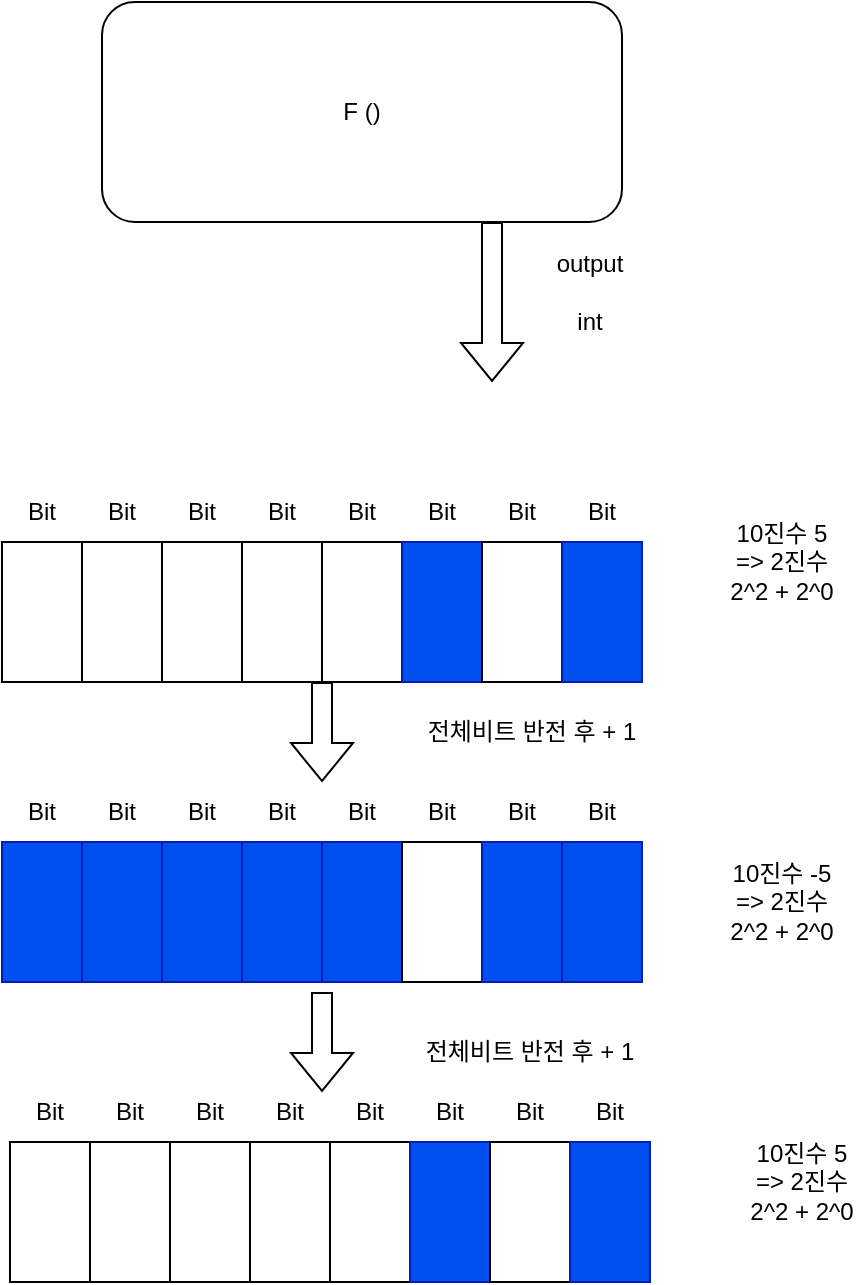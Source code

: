 <mxfile version="17.1.2" type="device"><diagram id="C5RBs43oDa-KdzZeNtuy" name="Page-1"><mxGraphModel dx="1303" dy="780" grid="1" gridSize="10" guides="1" tooltips="1" connect="1" arrows="1" fold="1" page="1" pageScale="1" pageWidth="827" pageHeight="1169" math="0" shadow="0"><root><mxCell id="WIyWlLk6GJQsqaUBKTNV-0"/><mxCell id="WIyWlLk6GJQsqaUBKTNV-1" parent="WIyWlLk6GJQsqaUBKTNV-0"/><mxCell id="WIyWlLk6GJQsqaUBKTNV-3" value="F ()" style="rounded=1;whiteSpace=wrap;html=1;fontSize=12;glass=0;strokeWidth=1;shadow=0;" parent="WIyWlLk6GJQsqaUBKTNV-1" vertex="1"><mxGeometry x="170" y="90" width="260" height="110" as="geometry"/></mxCell><mxCell id="F5d8NwFMjBPuNIODeZf6-2" value="" style="shape=flexArrow;endArrow=classic;html=1;rounded=0;exitX=0.75;exitY=1;exitDx=0;exitDy=0;" edge="1" parent="WIyWlLk6GJQsqaUBKTNV-1" source="WIyWlLk6GJQsqaUBKTNV-3"><mxGeometry width="50" height="50" relative="1" as="geometry"><mxPoint x="370" y="250" as="sourcePoint"/><mxPoint x="365" y="280" as="targetPoint"/></mxGeometry></mxCell><mxCell id="F5d8NwFMjBPuNIODeZf6-3" value="output&lt;br&gt;&lt;br&gt;int" style="text;html=1;strokeColor=none;fillColor=none;align=center;verticalAlign=middle;whiteSpace=wrap;rounded=0;" vertex="1" parent="WIyWlLk6GJQsqaUBKTNV-1"><mxGeometry x="384" y="220" width="60" height="30" as="geometry"/></mxCell><mxCell id="F5d8NwFMjBPuNIODeZf6-4" value="" style="rounded=0;whiteSpace=wrap;html=1;" vertex="1" parent="WIyWlLk6GJQsqaUBKTNV-1"><mxGeometry x="120" y="360" width="40" height="70" as="geometry"/></mxCell><mxCell id="F5d8NwFMjBPuNIODeZf6-5" value="Bit" style="text;html=1;strokeColor=none;fillColor=none;align=center;verticalAlign=middle;whiteSpace=wrap;rounded=0;" vertex="1" parent="WIyWlLk6GJQsqaUBKTNV-1"><mxGeometry x="120" y="330" width="40" height="30" as="geometry"/></mxCell><mxCell id="F5d8NwFMjBPuNIODeZf6-6" value="" style="rounded=0;whiteSpace=wrap;html=1;" vertex="1" parent="WIyWlLk6GJQsqaUBKTNV-1"><mxGeometry x="160" y="360" width="40" height="70" as="geometry"/></mxCell><mxCell id="F5d8NwFMjBPuNIODeZf6-7" value="Bit" style="text;html=1;strokeColor=none;fillColor=none;align=center;verticalAlign=middle;whiteSpace=wrap;rounded=0;" vertex="1" parent="WIyWlLk6GJQsqaUBKTNV-1"><mxGeometry x="160" y="330" width="40" height="30" as="geometry"/></mxCell><mxCell id="F5d8NwFMjBPuNIODeZf6-8" value="" style="rounded=0;whiteSpace=wrap;html=1;" vertex="1" parent="WIyWlLk6GJQsqaUBKTNV-1"><mxGeometry x="200" y="360" width="40" height="70" as="geometry"/></mxCell><mxCell id="F5d8NwFMjBPuNIODeZf6-9" value="Bit" style="text;html=1;strokeColor=none;fillColor=none;align=center;verticalAlign=middle;whiteSpace=wrap;rounded=0;" vertex="1" parent="WIyWlLk6GJQsqaUBKTNV-1"><mxGeometry x="200" y="330" width="40" height="30" as="geometry"/></mxCell><mxCell id="F5d8NwFMjBPuNIODeZf6-10" value="" style="rounded=0;whiteSpace=wrap;html=1;" vertex="1" parent="WIyWlLk6GJQsqaUBKTNV-1"><mxGeometry x="240" y="360" width="40" height="70" as="geometry"/></mxCell><mxCell id="F5d8NwFMjBPuNIODeZf6-11" value="Bit" style="text;html=1;strokeColor=none;fillColor=none;align=center;verticalAlign=middle;whiteSpace=wrap;rounded=0;" vertex="1" parent="WIyWlLk6GJQsqaUBKTNV-1"><mxGeometry x="240" y="330" width="40" height="30" as="geometry"/></mxCell><mxCell id="F5d8NwFMjBPuNIODeZf6-12" value="" style="rounded=0;whiteSpace=wrap;html=1;" vertex="1" parent="WIyWlLk6GJQsqaUBKTNV-1"><mxGeometry x="280" y="360" width="40" height="70" as="geometry"/></mxCell><mxCell id="F5d8NwFMjBPuNIODeZf6-13" value="Bit" style="text;html=1;strokeColor=none;fillColor=none;align=center;verticalAlign=middle;whiteSpace=wrap;rounded=0;" vertex="1" parent="WIyWlLk6GJQsqaUBKTNV-1"><mxGeometry x="280" y="330" width="40" height="30" as="geometry"/></mxCell><mxCell id="F5d8NwFMjBPuNIODeZf6-14" value="" style="rounded=0;whiteSpace=wrap;html=1;fillColor=#0050ef;fontColor=#ffffff;strokeColor=#001DBC;" vertex="1" parent="WIyWlLk6GJQsqaUBKTNV-1"><mxGeometry x="320" y="360" width="40" height="70" as="geometry"/></mxCell><mxCell id="F5d8NwFMjBPuNIODeZf6-15" value="Bit" style="text;html=1;strokeColor=none;fillColor=none;align=center;verticalAlign=middle;whiteSpace=wrap;rounded=0;" vertex="1" parent="WIyWlLk6GJQsqaUBKTNV-1"><mxGeometry x="320" y="330" width="40" height="30" as="geometry"/></mxCell><mxCell id="F5d8NwFMjBPuNIODeZf6-16" value="" style="rounded=0;whiteSpace=wrap;html=1;" vertex="1" parent="WIyWlLk6GJQsqaUBKTNV-1"><mxGeometry x="360" y="360" width="40" height="70" as="geometry"/></mxCell><mxCell id="F5d8NwFMjBPuNIODeZf6-17" value="Bit" style="text;html=1;strokeColor=none;fillColor=none;align=center;verticalAlign=middle;whiteSpace=wrap;rounded=0;" vertex="1" parent="WIyWlLk6GJQsqaUBKTNV-1"><mxGeometry x="360" y="330" width="40" height="30" as="geometry"/></mxCell><mxCell id="F5d8NwFMjBPuNIODeZf6-18" value="" style="rounded=0;whiteSpace=wrap;html=1;fillColor=#0050ef;fontColor=#ffffff;strokeColor=#001DBC;" vertex="1" parent="WIyWlLk6GJQsqaUBKTNV-1"><mxGeometry x="400" y="360" width="40" height="70" as="geometry"/></mxCell><mxCell id="F5d8NwFMjBPuNIODeZf6-19" value="Bit" style="text;html=1;strokeColor=none;fillColor=none;align=center;verticalAlign=middle;whiteSpace=wrap;rounded=0;" vertex="1" parent="WIyWlLk6GJQsqaUBKTNV-1"><mxGeometry x="400" y="330" width="40" height="30" as="geometry"/></mxCell><mxCell id="F5d8NwFMjBPuNIODeZf6-20" value="10진수 5&lt;br&gt;=&amp;gt; 2진수&lt;br&gt;2^2 + 2^0" style="text;html=1;strokeColor=none;fillColor=none;align=center;verticalAlign=middle;whiteSpace=wrap;rounded=0;" vertex="1" parent="WIyWlLk6GJQsqaUBKTNV-1"><mxGeometry x="480" y="340" width="60" height="60" as="geometry"/></mxCell><mxCell id="F5d8NwFMjBPuNIODeZf6-21" value="10진수 -5&lt;br&gt;=&amp;gt; 2진수&lt;br&gt;2^2 + 2^0" style="text;html=1;strokeColor=none;fillColor=none;align=center;verticalAlign=middle;whiteSpace=wrap;rounded=0;" vertex="1" parent="WIyWlLk6GJQsqaUBKTNV-1"><mxGeometry x="480" y="510" width="60" height="60" as="geometry"/></mxCell><mxCell id="F5d8NwFMjBPuNIODeZf6-22" value="" style="rounded=0;whiteSpace=wrap;html=1;fillColor=#0050ef;fontColor=#ffffff;strokeColor=#001DBC;" vertex="1" parent="WIyWlLk6GJQsqaUBKTNV-1"><mxGeometry x="120" y="510" width="40" height="70" as="geometry"/></mxCell><mxCell id="F5d8NwFMjBPuNIODeZf6-23" value="Bit" style="text;html=1;strokeColor=none;fillColor=none;align=center;verticalAlign=middle;whiteSpace=wrap;rounded=0;" vertex="1" parent="WIyWlLk6GJQsqaUBKTNV-1"><mxGeometry x="120" y="480" width="40" height="30" as="geometry"/></mxCell><mxCell id="F5d8NwFMjBPuNIODeZf6-24" value="" style="rounded=0;whiteSpace=wrap;html=1;fillColor=#0050ef;fontColor=#ffffff;strokeColor=#001DBC;" vertex="1" parent="WIyWlLk6GJQsqaUBKTNV-1"><mxGeometry x="160" y="510" width="40" height="70" as="geometry"/></mxCell><mxCell id="F5d8NwFMjBPuNIODeZf6-25" value="Bit" style="text;html=1;strokeColor=none;fillColor=none;align=center;verticalAlign=middle;whiteSpace=wrap;rounded=0;" vertex="1" parent="WIyWlLk6GJQsqaUBKTNV-1"><mxGeometry x="160" y="480" width="40" height="30" as="geometry"/></mxCell><mxCell id="F5d8NwFMjBPuNIODeZf6-26" value="" style="rounded=0;whiteSpace=wrap;html=1;fillColor=#0050ef;fontColor=#ffffff;strokeColor=#001DBC;" vertex="1" parent="WIyWlLk6GJQsqaUBKTNV-1"><mxGeometry x="200" y="510" width="40" height="70" as="geometry"/></mxCell><mxCell id="F5d8NwFMjBPuNIODeZf6-27" value="Bit" style="text;html=1;strokeColor=none;fillColor=none;align=center;verticalAlign=middle;whiteSpace=wrap;rounded=0;" vertex="1" parent="WIyWlLk6GJQsqaUBKTNV-1"><mxGeometry x="200" y="480" width="40" height="30" as="geometry"/></mxCell><mxCell id="F5d8NwFMjBPuNIODeZf6-28" value="" style="rounded=0;whiteSpace=wrap;html=1;fillColor=#0050ef;fontColor=#ffffff;strokeColor=#001DBC;" vertex="1" parent="WIyWlLk6GJQsqaUBKTNV-1"><mxGeometry x="240" y="510" width="40" height="70" as="geometry"/></mxCell><mxCell id="F5d8NwFMjBPuNIODeZf6-29" value="Bit" style="text;html=1;strokeColor=none;fillColor=none;align=center;verticalAlign=middle;whiteSpace=wrap;rounded=0;" vertex="1" parent="WIyWlLk6GJQsqaUBKTNV-1"><mxGeometry x="240" y="480" width="40" height="30" as="geometry"/></mxCell><mxCell id="F5d8NwFMjBPuNIODeZf6-30" value="" style="rounded=0;whiteSpace=wrap;html=1;fillColor=#0050ef;fontColor=#ffffff;strokeColor=#001DBC;" vertex="1" parent="WIyWlLk6GJQsqaUBKTNV-1"><mxGeometry x="280" y="510" width="40" height="70" as="geometry"/></mxCell><mxCell id="F5d8NwFMjBPuNIODeZf6-31" value="Bit" style="text;html=1;strokeColor=none;fillColor=none;align=center;verticalAlign=middle;whiteSpace=wrap;rounded=0;" vertex="1" parent="WIyWlLk6GJQsqaUBKTNV-1"><mxGeometry x="280" y="480" width="40" height="30" as="geometry"/></mxCell><mxCell id="F5d8NwFMjBPuNIODeZf6-32" value="" style="rounded=0;whiteSpace=wrap;html=1;" vertex="1" parent="WIyWlLk6GJQsqaUBKTNV-1"><mxGeometry x="320" y="510" width="40" height="70" as="geometry"/></mxCell><mxCell id="F5d8NwFMjBPuNIODeZf6-33" value="Bit" style="text;html=1;strokeColor=none;fillColor=none;align=center;verticalAlign=middle;whiteSpace=wrap;rounded=0;" vertex="1" parent="WIyWlLk6GJQsqaUBKTNV-1"><mxGeometry x="320" y="480" width="40" height="30" as="geometry"/></mxCell><mxCell id="F5d8NwFMjBPuNIODeZf6-34" value="" style="rounded=0;whiteSpace=wrap;html=1;fillColor=#0050ef;fontColor=#ffffff;strokeColor=#001DBC;" vertex="1" parent="WIyWlLk6GJQsqaUBKTNV-1"><mxGeometry x="360" y="510" width="40" height="70" as="geometry"/></mxCell><mxCell id="F5d8NwFMjBPuNIODeZf6-35" value="Bit" style="text;html=1;strokeColor=none;fillColor=none;align=center;verticalAlign=middle;whiteSpace=wrap;rounded=0;" vertex="1" parent="WIyWlLk6GJQsqaUBKTNV-1"><mxGeometry x="360" y="480" width="40" height="30" as="geometry"/></mxCell><mxCell id="F5d8NwFMjBPuNIODeZf6-36" value="" style="rounded=0;whiteSpace=wrap;html=1;fillColor=#0050ef;fontColor=#ffffff;strokeColor=#001DBC;" vertex="1" parent="WIyWlLk6GJQsqaUBKTNV-1"><mxGeometry x="400" y="510" width="40" height="70" as="geometry"/></mxCell><mxCell id="F5d8NwFMjBPuNIODeZf6-37" value="Bit" style="text;html=1;strokeColor=none;fillColor=none;align=center;verticalAlign=middle;whiteSpace=wrap;rounded=0;" vertex="1" parent="WIyWlLk6GJQsqaUBKTNV-1"><mxGeometry x="400" y="480" width="40" height="30" as="geometry"/></mxCell><mxCell id="F5d8NwFMjBPuNIODeZf6-38" value="" style="shape=flexArrow;endArrow=classic;html=1;rounded=0;exitX=0;exitY=1;exitDx=0;exitDy=0;entryX=0;entryY=0;entryDx=0;entryDy=0;" edge="1" parent="WIyWlLk6GJQsqaUBKTNV-1" source="F5d8NwFMjBPuNIODeZf6-12" target="F5d8NwFMjBPuNIODeZf6-31"><mxGeometry width="50" height="50" relative="1" as="geometry"><mxPoint x="330" y="480" as="sourcePoint"/><mxPoint x="380" y="430" as="targetPoint"/></mxGeometry></mxCell><mxCell id="F5d8NwFMjBPuNIODeZf6-39" value="10진수 5&lt;br&gt;=&amp;gt; 2진수&lt;br&gt;2^2 + 2^0" style="text;html=1;strokeColor=none;fillColor=none;align=center;verticalAlign=middle;whiteSpace=wrap;rounded=0;" vertex="1" parent="WIyWlLk6GJQsqaUBKTNV-1"><mxGeometry x="490" y="650" width="60" height="60" as="geometry"/></mxCell><mxCell id="F5d8NwFMjBPuNIODeZf6-40" value="" style="rounded=0;whiteSpace=wrap;html=1;" vertex="1" parent="WIyWlLk6GJQsqaUBKTNV-1"><mxGeometry x="124" y="660" width="40" height="70" as="geometry"/></mxCell><mxCell id="F5d8NwFMjBPuNIODeZf6-41" value="Bit" style="text;html=1;strokeColor=none;fillColor=none;align=center;verticalAlign=middle;whiteSpace=wrap;rounded=0;" vertex="1" parent="WIyWlLk6GJQsqaUBKTNV-1"><mxGeometry x="124" y="630" width="40" height="30" as="geometry"/></mxCell><mxCell id="F5d8NwFMjBPuNIODeZf6-42" value="" style="rounded=0;whiteSpace=wrap;html=1;" vertex="1" parent="WIyWlLk6GJQsqaUBKTNV-1"><mxGeometry x="164" y="660" width="40" height="70" as="geometry"/></mxCell><mxCell id="F5d8NwFMjBPuNIODeZf6-43" value="Bit" style="text;html=1;strokeColor=none;fillColor=none;align=center;verticalAlign=middle;whiteSpace=wrap;rounded=0;" vertex="1" parent="WIyWlLk6GJQsqaUBKTNV-1"><mxGeometry x="164" y="630" width="40" height="30" as="geometry"/></mxCell><mxCell id="F5d8NwFMjBPuNIODeZf6-44" value="" style="rounded=0;whiteSpace=wrap;html=1;" vertex="1" parent="WIyWlLk6GJQsqaUBKTNV-1"><mxGeometry x="204" y="660" width="40" height="70" as="geometry"/></mxCell><mxCell id="F5d8NwFMjBPuNIODeZf6-45" value="Bit" style="text;html=1;strokeColor=none;fillColor=none;align=center;verticalAlign=middle;whiteSpace=wrap;rounded=0;" vertex="1" parent="WIyWlLk6GJQsqaUBKTNV-1"><mxGeometry x="204" y="630" width="40" height="30" as="geometry"/></mxCell><mxCell id="F5d8NwFMjBPuNIODeZf6-46" value="" style="rounded=0;whiteSpace=wrap;html=1;" vertex="1" parent="WIyWlLk6GJQsqaUBKTNV-1"><mxGeometry x="244" y="660" width="40" height="70" as="geometry"/></mxCell><mxCell id="F5d8NwFMjBPuNIODeZf6-47" value="Bit" style="text;html=1;strokeColor=none;fillColor=none;align=center;verticalAlign=middle;whiteSpace=wrap;rounded=0;" vertex="1" parent="WIyWlLk6GJQsqaUBKTNV-1"><mxGeometry x="244" y="630" width="40" height="30" as="geometry"/></mxCell><mxCell id="F5d8NwFMjBPuNIODeZf6-48" value="" style="rounded=0;whiteSpace=wrap;html=1;" vertex="1" parent="WIyWlLk6GJQsqaUBKTNV-1"><mxGeometry x="284" y="660" width="40" height="70" as="geometry"/></mxCell><mxCell id="F5d8NwFMjBPuNIODeZf6-49" value="Bit" style="text;html=1;strokeColor=none;fillColor=none;align=center;verticalAlign=middle;whiteSpace=wrap;rounded=0;" vertex="1" parent="WIyWlLk6GJQsqaUBKTNV-1"><mxGeometry x="284" y="630" width="40" height="30" as="geometry"/></mxCell><mxCell id="F5d8NwFMjBPuNIODeZf6-50" value="" style="rounded=0;whiteSpace=wrap;html=1;fillColor=#0050ef;fontColor=#ffffff;strokeColor=#001DBC;" vertex="1" parent="WIyWlLk6GJQsqaUBKTNV-1"><mxGeometry x="324" y="660" width="40" height="70" as="geometry"/></mxCell><mxCell id="F5d8NwFMjBPuNIODeZf6-51" value="Bit" style="text;html=1;strokeColor=none;fillColor=none;align=center;verticalAlign=middle;whiteSpace=wrap;rounded=0;" vertex="1" parent="WIyWlLk6GJQsqaUBKTNV-1"><mxGeometry x="324" y="630" width="40" height="30" as="geometry"/></mxCell><mxCell id="F5d8NwFMjBPuNIODeZf6-52" value="" style="rounded=0;whiteSpace=wrap;html=1;" vertex="1" parent="WIyWlLk6GJQsqaUBKTNV-1"><mxGeometry x="364" y="660" width="40" height="70" as="geometry"/></mxCell><mxCell id="F5d8NwFMjBPuNIODeZf6-53" value="Bit" style="text;html=1;strokeColor=none;fillColor=none;align=center;verticalAlign=middle;whiteSpace=wrap;rounded=0;" vertex="1" parent="WIyWlLk6GJQsqaUBKTNV-1"><mxGeometry x="364" y="630" width="40" height="30" as="geometry"/></mxCell><mxCell id="F5d8NwFMjBPuNIODeZf6-54" value="" style="rounded=0;whiteSpace=wrap;html=1;fillColor=#0050ef;fontColor=#ffffff;strokeColor=#001DBC;" vertex="1" parent="WIyWlLk6GJQsqaUBKTNV-1"><mxGeometry x="404" y="660" width="40" height="70" as="geometry"/></mxCell><mxCell id="F5d8NwFMjBPuNIODeZf6-55" value="Bit" style="text;html=1;strokeColor=none;fillColor=none;align=center;verticalAlign=middle;whiteSpace=wrap;rounded=0;" vertex="1" parent="WIyWlLk6GJQsqaUBKTNV-1"><mxGeometry x="404" y="630" width="40" height="30" as="geometry"/></mxCell><mxCell id="F5d8NwFMjBPuNIODeZf6-56" value="" style="shape=flexArrow;endArrow=classic;html=1;rounded=0;exitX=0;exitY=1;exitDx=0;exitDy=0;entryX=0;entryY=0;entryDx=0;entryDy=0;" edge="1" parent="WIyWlLk6GJQsqaUBKTNV-1"><mxGeometry width="50" height="50" relative="1" as="geometry"><mxPoint x="280" y="585" as="sourcePoint"/><mxPoint x="280" y="635" as="targetPoint"/></mxGeometry></mxCell><mxCell id="F5d8NwFMjBPuNIODeZf6-107" value="전체비트 반전 후 + 1" style="text;html=1;strokeColor=none;fillColor=none;align=center;verticalAlign=middle;whiteSpace=wrap;rounded=0;" vertex="1" parent="WIyWlLk6GJQsqaUBKTNV-1"><mxGeometry x="320" y="440" width="130" height="30" as="geometry"/></mxCell><mxCell id="F5d8NwFMjBPuNIODeZf6-108" value="전체비트 반전 후 + 1" style="text;html=1;strokeColor=none;fillColor=none;align=center;verticalAlign=middle;whiteSpace=wrap;rounded=0;" vertex="1" parent="WIyWlLk6GJQsqaUBKTNV-1"><mxGeometry x="319" y="600" width="130" height="30" as="geometry"/></mxCell></root></mxGraphModel></diagram></mxfile>